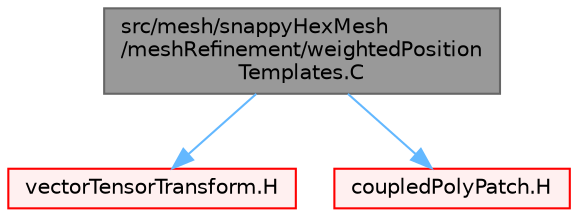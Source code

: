 digraph "src/mesh/snappyHexMesh/meshRefinement/weightedPositionTemplates.C"
{
 // LATEX_PDF_SIZE
  bgcolor="transparent";
  edge [fontname=Helvetica,fontsize=10,labelfontname=Helvetica,labelfontsize=10];
  node [fontname=Helvetica,fontsize=10,shape=box,height=0.2,width=0.4];
  Node1 [id="Node000001",label="src/mesh/snappyHexMesh\l/meshRefinement/weightedPosition\lTemplates.C",height=0.2,width=0.4,color="gray40", fillcolor="grey60", style="filled", fontcolor="black",tooltip=" "];
  Node1 -> Node2 [id="edge1_Node000001_Node000002",color="steelblue1",style="solid",tooltip=" "];
  Node2 [id="Node000002",label="vectorTensorTransform.H",height=0.2,width=0.4,color="red", fillcolor="#FFF0F0", style="filled",URL="$vectorTensorTransform_8H.html",tooltip=" "];
  Node1 -> Node195 [id="edge2_Node000001_Node000195",color="steelblue1",style="solid",tooltip=" "];
  Node195 [id="Node000195",label="coupledPolyPatch.H",height=0.2,width=0.4,color="red", fillcolor="#FFF0F0", style="filled",URL="$coupledPolyPatch_8H.html",tooltip=" "];
}
